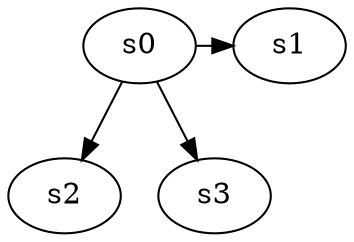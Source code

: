 digraph game_0213_branch_2_3 {
    s0 [name="s0", player=1, target=1];
    s1 [name="s1", player=0];
    s2 [name="s2", player=0];
    s3 [name="s3", player=0];

    s0 -> s1 [constraint="time % 5 == 0"];
    s0 -> s2;
    s0 -> s3;
}
